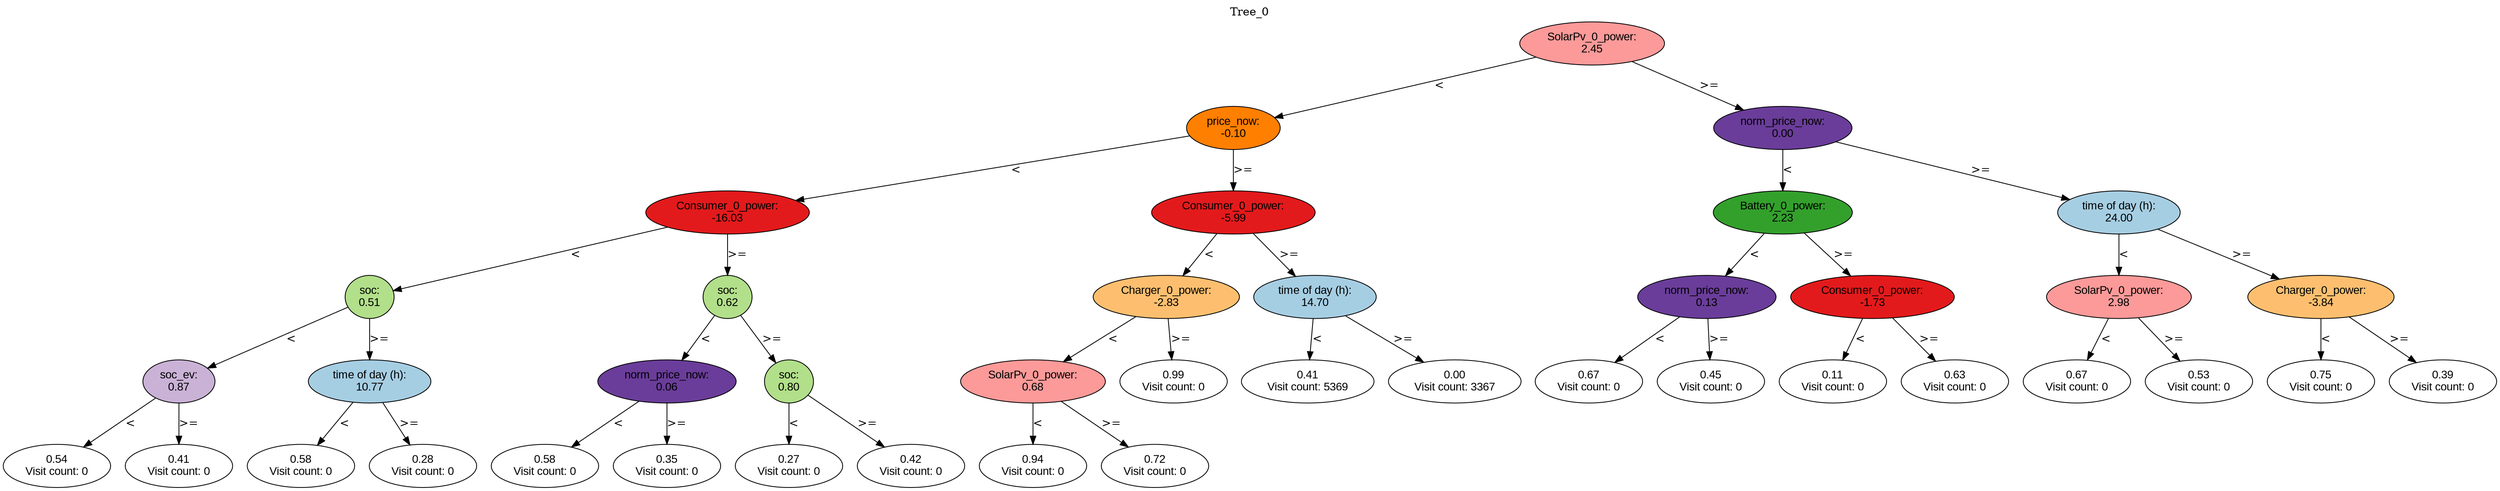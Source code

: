 digraph BST {
    node [fontname="Arial" style=filled colorscheme=paired12];
    0 [ label = "SolarPv_0_power:
2.45" fillcolor=5];
    1 [ label = "price_now:
-0.10" fillcolor=8];
    2 [ label = "Consumer_0_power:
-16.03" fillcolor=6];
    3 [ label = "soc:
0.51" fillcolor=3];
    4 [ label = "soc_ev:
0.87" fillcolor=9];
    5 [ label = "0.54
Visit count: 0" fillcolor=white];
    6 [ label = "0.41
Visit count: 0" fillcolor=white];
    7 [ label = "time of day (h):
10.77" fillcolor=1];
    8 [ label = "0.58
Visit count: 0" fillcolor=white];
    9 [ label = "0.28
Visit count: 0" fillcolor=white];
    10 [ label = "soc:
0.62" fillcolor=3];
    11 [ label = "norm_price_now:
0.06" fillcolor=10];
    12 [ label = "0.58
Visit count: 0" fillcolor=white];
    13 [ label = "0.35
Visit count: 0" fillcolor=white];
    14 [ label = "soc:
0.80" fillcolor=3];
    15 [ label = "0.27
Visit count: 0" fillcolor=white];
    16 [ label = "0.42
Visit count: 0" fillcolor=white];
    17 [ label = "Consumer_0_power:
-5.99" fillcolor=6];
    18 [ label = "Charger_0_power:
-2.83" fillcolor=7];
    19 [ label = "SolarPv_0_power:
0.68" fillcolor=5];
    20 [ label = "0.94
Visit count: 0" fillcolor=white];
    21 [ label = "0.72
Visit count: 0" fillcolor=white];
    22 [ label = "0.99
Visit count: 0" fillcolor=white];
    23 [ label = "time of day (h):
14.70" fillcolor=1];
    24 [ label = "0.41
Visit count: 5369" fillcolor=white];
    25 [ label = "0.00
Visit count: 3367" fillcolor=white];
    26 [ label = "norm_price_now:
0.00" fillcolor=10];
    27 [ label = "Battery_0_power:
2.23" fillcolor=4];
    28 [ label = "norm_price_now:
0.13" fillcolor=10];
    29 [ label = "0.67
Visit count: 0" fillcolor=white];
    30 [ label = "0.45
Visit count: 0" fillcolor=white];
    31 [ label = "Consumer_0_power:
-1.73" fillcolor=6];
    32 [ label = "0.11
Visit count: 0" fillcolor=white];
    33 [ label = "0.63
Visit count: 0" fillcolor=white];
    34 [ label = "time of day (h):
24.00" fillcolor=1];
    35 [ label = "SolarPv_0_power:
2.98" fillcolor=5];
    36 [ label = "0.67
Visit count: 0" fillcolor=white];
    37 [ label = "0.53
Visit count: 0" fillcolor=white];
    38 [ label = "Charger_0_power:
-3.84" fillcolor=7];
    39 [ label = "0.75
Visit count: 0" fillcolor=white];
    40 [ label = "0.39
Visit count: 0" fillcolor=white];

    0  -> 1[ label = "<"];
    0  -> 26[ label = ">="];
    1  -> 2[ label = "<"];
    1  -> 17[ label = ">="];
    2  -> 3[ label = "<"];
    2  -> 10[ label = ">="];
    3  -> 4[ label = "<"];
    3  -> 7[ label = ">="];
    4  -> 5[ label = "<"];
    4  -> 6[ label = ">="];
    7  -> 8[ label = "<"];
    7  -> 9[ label = ">="];
    10  -> 11[ label = "<"];
    10  -> 14[ label = ">="];
    11  -> 12[ label = "<"];
    11  -> 13[ label = ">="];
    14  -> 15[ label = "<"];
    14  -> 16[ label = ">="];
    17  -> 18[ label = "<"];
    17  -> 23[ label = ">="];
    18  -> 19[ label = "<"];
    18  -> 22[ label = ">="];
    19  -> 20[ label = "<"];
    19  -> 21[ label = ">="];
    23  -> 24[ label = "<"];
    23  -> 25[ label = ">="];
    26  -> 27[ label = "<"];
    26  -> 34[ label = ">="];
    27  -> 28[ label = "<"];
    27  -> 31[ label = ">="];
    28  -> 29[ label = "<"];
    28  -> 30[ label = ">="];
    31  -> 32[ label = "<"];
    31  -> 33[ label = ">="];
    34  -> 35[ label = "<"];
    34  -> 38[ label = ">="];
    35  -> 36[ label = "<"];
    35  -> 37[ label = ">="];
    38  -> 39[ label = "<"];
    38  -> 40[ label = ">="];

    labelloc="t";
    label="Tree_0";
}